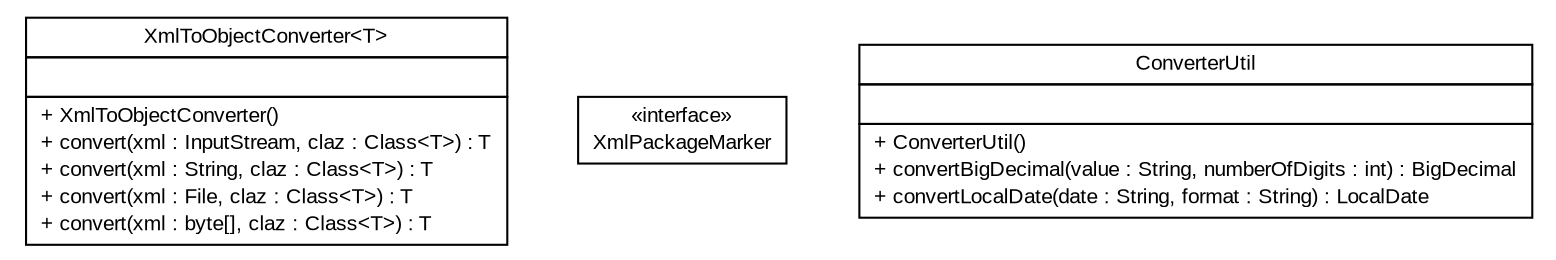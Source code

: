 #!/usr/local/bin/dot
#
# Class diagram 
# Generated by UMLGraph version R5_6 (http://www.umlgraph.org/)
#

digraph G {
	edge [fontname="arial",fontsize=10,labelfontname="arial",labelfontsize=10];
	node [fontname="arial",fontsize=10,shape=plaintext];
	nodesep=0.25;
	ranksep=0.5;
	// br.gov.to.sefaz.util.xml.XmlToObjectConverter<T>
	c12733 [label=<<table title="br.gov.to.sefaz.util.xml.XmlToObjectConverter" border="0" cellborder="1" cellspacing="0" cellpadding="2" port="p" href="./XmlToObjectConverter.html">
		<tr><td><table border="0" cellspacing="0" cellpadding="1">
<tr><td align="center" balign="center"> XmlToObjectConverter&lt;T&gt; </td></tr>
		</table></td></tr>
		<tr><td><table border="0" cellspacing="0" cellpadding="1">
<tr><td align="left" balign="left">  </td></tr>
		</table></td></tr>
		<tr><td><table border="0" cellspacing="0" cellpadding="1">
<tr><td align="left" balign="left"> + XmlToObjectConverter() </td></tr>
<tr><td align="left" balign="left"> + convert(xml : InputStream, claz : Class&lt;T&gt;) : T </td></tr>
<tr><td align="left" balign="left"> + convert(xml : String, claz : Class&lt;T&gt;) : T </td></tr>
<tr><td align="left" balign="left"> + convert(xml : File, claz : Class&lt;T&gt;) : T </td></tr>
<tr><td align="left" balign="left"> + convert(xml : byte[], claz : Class&lt;T&gt;) : T </td></tr>
		</table></td></tr>
		</table>>, URL="./XmlToObjectConverter.html", fontname="arial", fontcolor="black", fontsize=10.0];
	// br.gov.to.sefaz.util.xml.XmlPackageMarker
	c12734 [label=<<table title="br.gov.to.sefaz.util.xml.XmlPackageMarker" border="0" cellborder="1" cellspacing="0" cellpadding="2" port="p" href="./XmlPackageMarker.html">
		<tr><td><table border="0" cellspacing="0" cellpadding="1">
<tr><td align="center" balign="center"> &#171;interface&#187; </td></tr>
<tr><td align="center" balign="center"> XmlPackageMarker </td></tr>
		</table></td></tr>
		</table>>, URL="./XmlPackageMarker.html", fontname="arial", fontcolor="black", fontsize=10.0];
	// br.gov.to.sefaz.util.xml.ConverterUtil
	c12735 [label=<<table title="br.gov.to.sefaz.util.xml.ConverterUtil" border="0" cellborder="1" cellspacing="0" cellpadding="2" port="p" href="./ConverterUtil.html">
		<tr><td><table border="0" cellspacing="0" cellpadding="1">
<tr><td align="center" balign="center"> ConverterUtil </td></tr>
		</table></td></tr>
		<tr><td><table border="0" cellspacing="0" cellpadding="1">
<tr><td align="left" balign="left">  </td></tr>
		</table></td></tr>
		<tr><td><table border="0" cellspacing="0" cellpadding="1">
<tr><td align="left" balign="left"> + ConverterUtil() </td></tr>
<tr><td align="left" balign="left"> + convertBigDecimal(value : String, numberOfDigits : int) : BigDecimal </td></tr>
<tr><td align="left" balign="left"> + convertLocalDate(date : String, format : String) : LocalDate </td></tr>
		</table></td></tr>
		</table>>, URL="./ConverterUtil.html", fontname="arial", fontcolor="black", fontsize=10.0];
}


